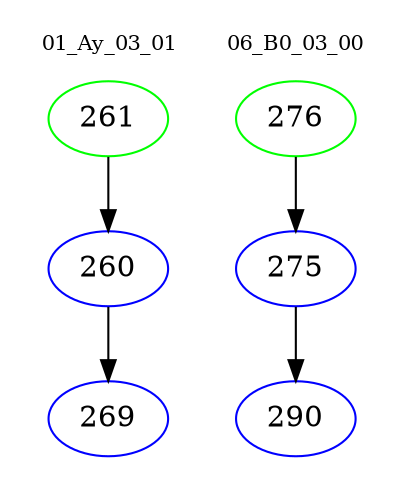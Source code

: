 digraph{
subgraph cluster_0 {
color = white
label = "01_Ay_03_01";
fontsize=10;
T0_261 [label="261", color="green"]
T0_261 -> T0_260 [color="black"]
T0_260 [label="260", color="blue"]
T0_260 -> T0_269 [color="black"]
T0_269 [label="269", color="blue"]
}
subgraph cluster_1 {
color = white
label = "06_B0_03_00";
fontsize=10;
T1_276 [label="276", color="green"]
T1_276 -> T1_275 [color="black"]
T1_275 [label="275", color="blue"]
T1_275 -> T1_290 [color="black"]
T1_290 [label="290", color="blue"]
}
}
